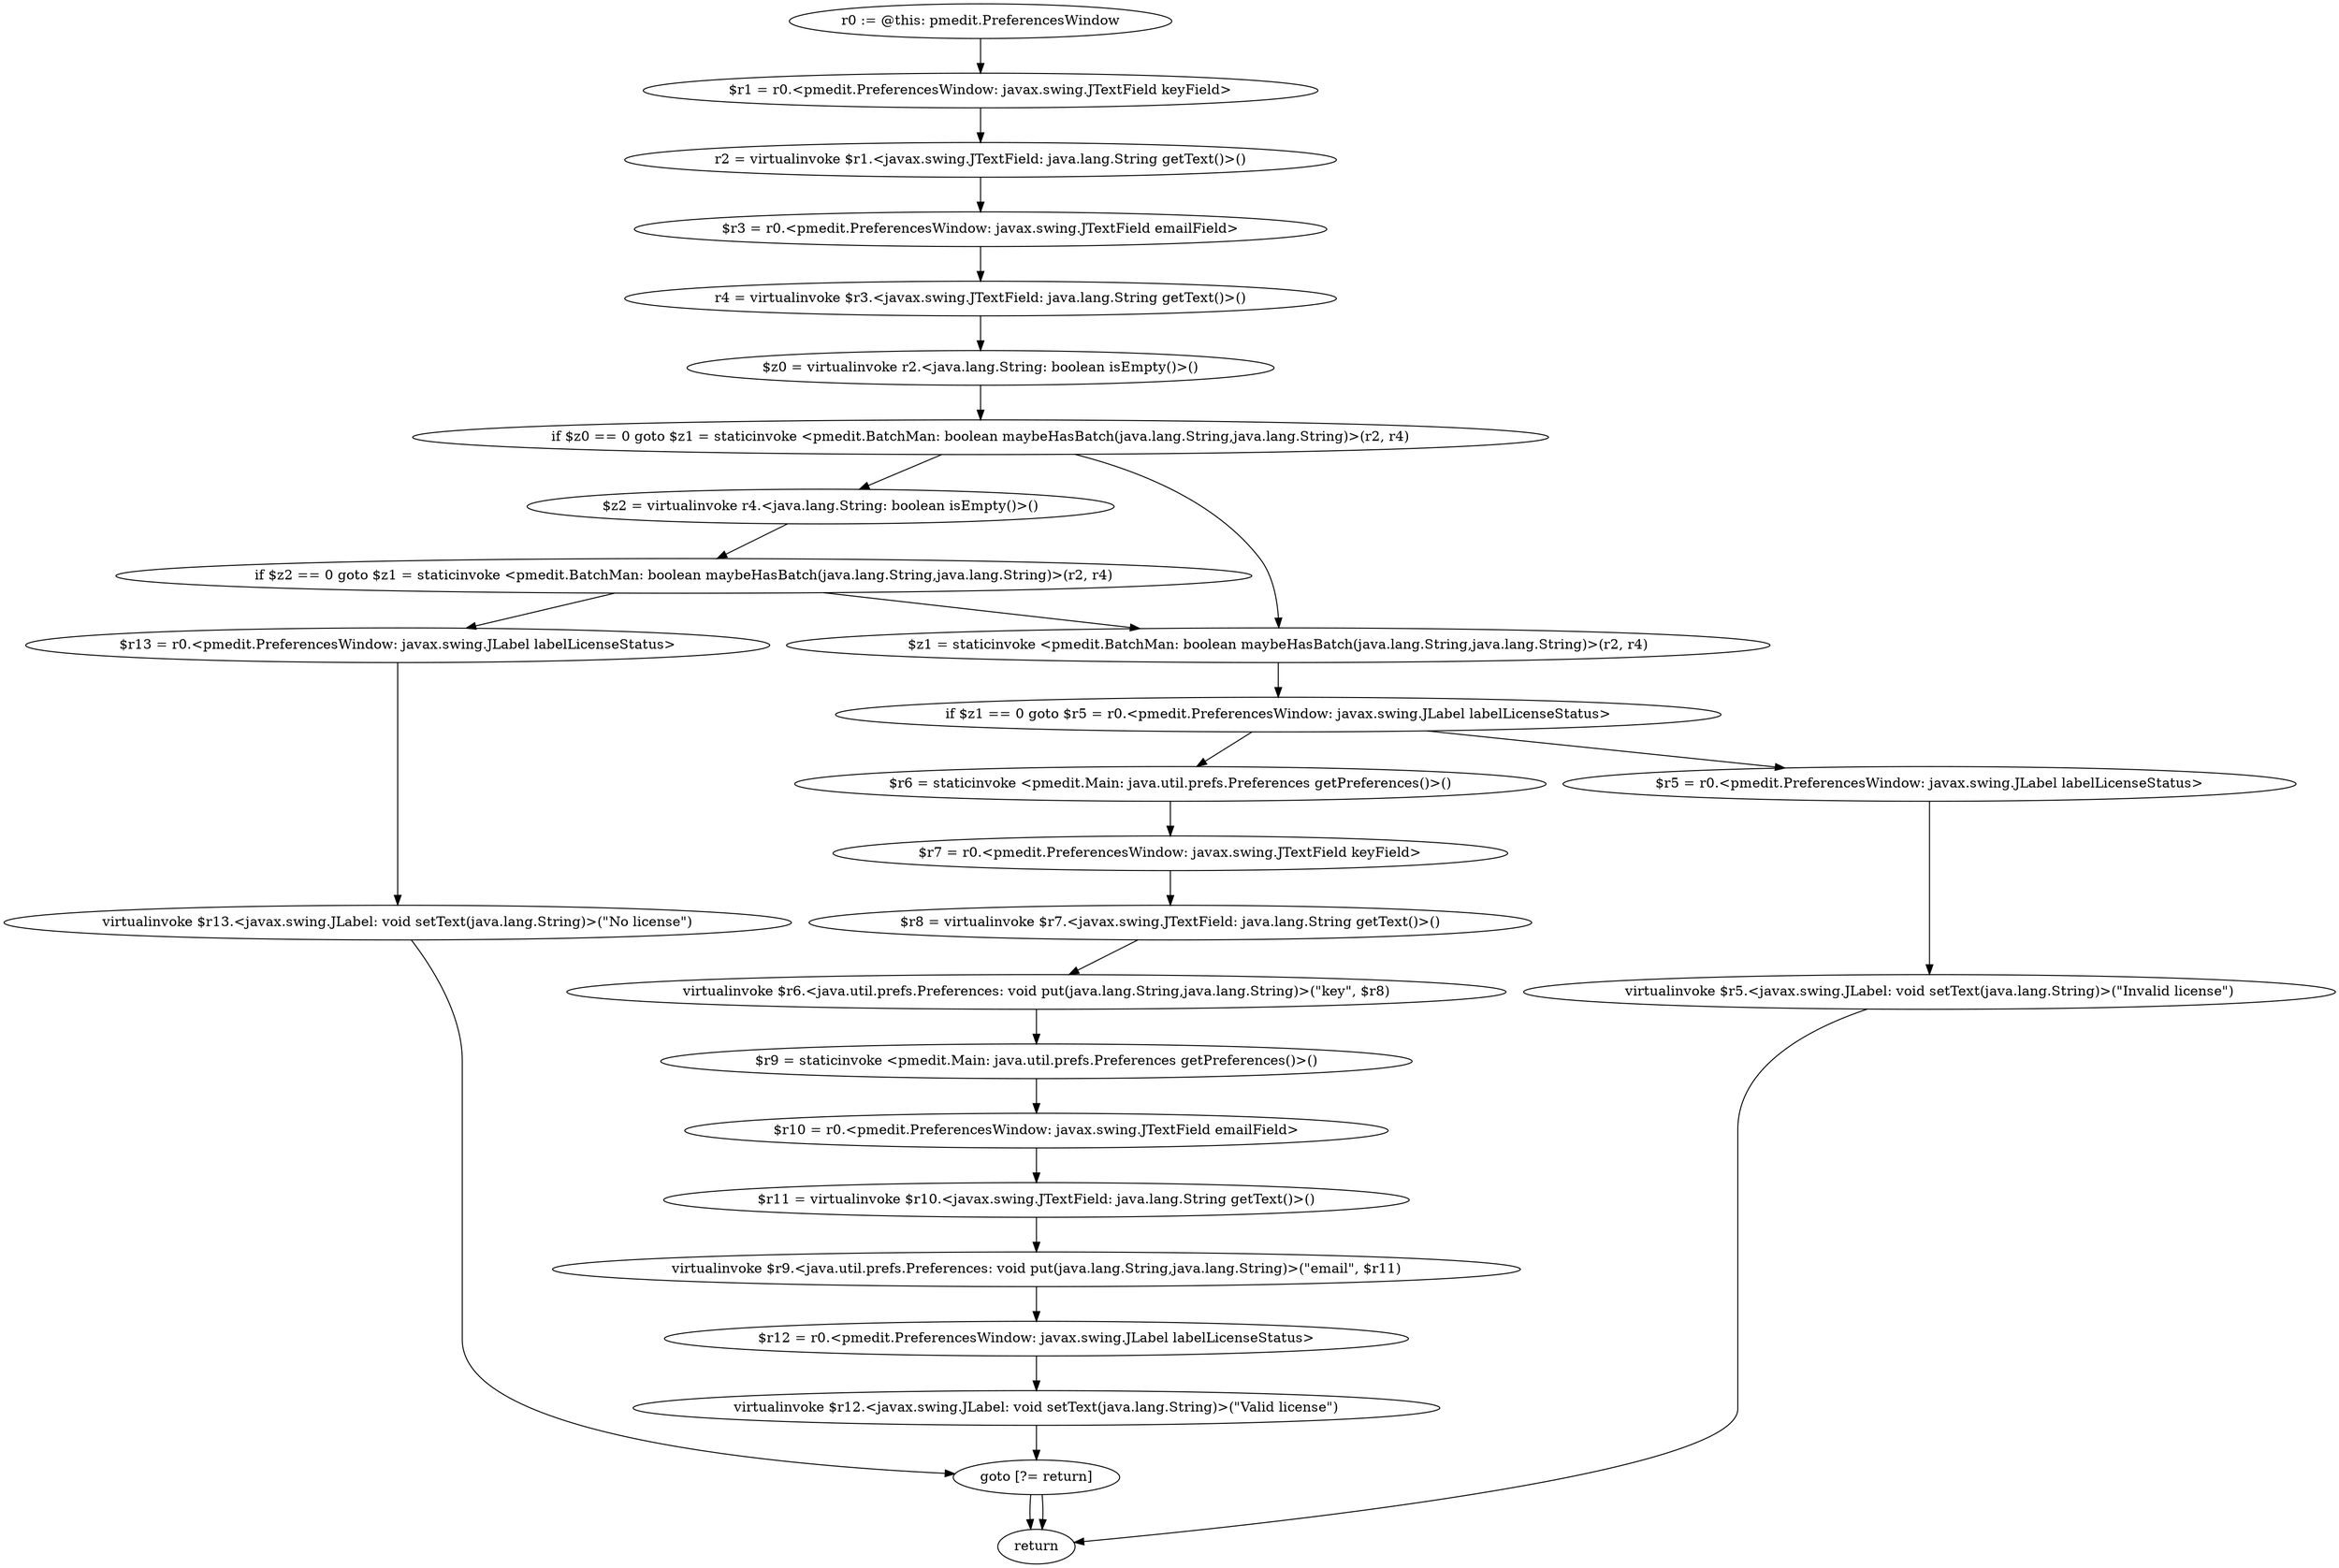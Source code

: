 digraph "unitGraph" {
    "r0 := @this: pmedit.PreferencesWindow"
    "$r1 = r0.<pmedit.PreferencesWindow: javax.swing.JTextField keyField>"
    "r2 = virtualinvoke $r1.<javax.swing.JTextField: java.lang.String getText()>()"
    "$r3 = r0.<pmedit.PreferencesWindow: javax.swing.JTextField emailField>"
    "r4 = virtualinvoke $r3.<javax.swing.JTextField: java.lang.String getText()>()"
    "$z0 = virtualinvoke r2.<java.lang.String: boolean isEmpty()>()"
    "if $z0 == 0 goto $z1 = staticinvoke <pmedit.BatchMan: boolean maybeHasBatch(java.lang.String,java.lang.String)>(r2, r4)"
    "$z2 = virtualinvoke r4.<java.lang.String: boolean isEmpty()>()"
    "if $z2 == 0 goto $z1 = staticinvoke <pmedit.BatchMan: boolean maybeHasBatch(java.lang.String,java.lang.String)>(r2, r4)"
    "$r13 = r0.<pmedit.PreferencesWindow: javax.swing.JLabel labelLicenseStatus>"
    "virtualinvoke $r13.<javax.swing.JLabel: void setText(java.lang.String)>(\"No license\")"
    "goto [?= return]"
    "$z1 = staticinvoke <pmedit.BatchMan: boolean maybeHasBatch(java.lang.String,java.lang.String)>(r2, r4)"
    "if $z1 == 0 goto $r5 = r0.<pmedit.PreferencesWindow: javax.swing.JLabel labelLicenseStatus>"
    "$r6 = staticinvoke <pmedit.Main: java.util.prefs.Preferences getPreferences()>()"
    "$r7 = r0.<pmedit.PreferencesWindow: javax.swing.JTextField keyField>"
    "$r8 = virtualinvoke $r7.<javax.swing.JTextField: java.lang.String getText()>()"
    "virtualinvoke $r6.<java.util.prefs.Preferences: void put(java.lang.String,java.lang.String)>(\"key\", $r8)"
    "$r9 = staticinvoke <pmedit.Main: java.util.prefs.Preferences getPreferences()>()"
    "$r10 = r0.<pmedit.PreferencesWindow: javax.swing.JTextField emailField>"
    "$r11 = virtualinvoke $r10.<javax.swing.JTextField: java.lang.String getText()>()"
    "virtualinvoke $r9.<java.util.prefs.Preferences: void put(java.lang.String,java.lang.String)>(\"email\", $r11)"
    "$r12 = r0.<pmedit.PreferencesWindow: javax.swing.JLabel labelLicenseStatus>"
    "virtualinvoke $r12.<javax.swing.JLabel: void setText(java.lang.String)>(\"Valid license\")"
    "$r5 = r0.<pmedit.PreferencesWindow: javax.swing.JLabel labelLicenseStatus>"
    "virtualinvoke $r5.<javax.swing.JLabel: void setText(java.lang.String)>(\"Invalid license\")"
    "return"
    "r0 := @this: pmedit.PreferencesWindow"->"$r1 = r0.<pmedit.PreferencesWindow: javax.swing.JTextField keyField>";
    "$r1 = r0.<pmedit.PreferencesWindow: javax.swing.JTextField keyField>"->"r2 = virtualinvoke $r1.<javax.swing.JTextField: java.lang.String getText()>()";
    "r2 = virtualinvoke $r1.<javax.swing.JTextField: java.lang.String getText()>()"->"$r3 = r0.<pmedit.PreferencesWindow: javax.swing.JTextField emailField>";
    "$r3 = r0.<pmedit.PreferencesWindow: javax.swing.JTextField emailField>"->"r4 = virtualinvoke $r3.<javax.swing.JTextField: java.lang.String getText()>()";
    "r4 = virtualinvoke $r3.<javax.swing.JTextField: java.lang.String getText()>()"->"$z0 = virtualinvoke r2.<java.lang.String: boolean isEmpty()>()";
    "$z0 = virtualinvoke r2.<java.lang.String: boolean isEmpty()>()"->"if $z0 == 0 goto $z1 = staticinvoke <pmedit.BatchMan: boolean maybeHasBatch(java.lang.String,java.lang.String)>(r2, r4)";
    "if $z0 == 0 goto $z1 = staticinvoke <pmedit.BatchMan: boolean maybeHasBatch(java.lang.String,java.lang.String)>(r2, r4)"->"$z2 = virtualinvoke r4.<java.lang.String: boolean isEmpty()>()";
    "if $z0 == 0 goto $z1 = staticinvoke <pmedit.BatchMan: boolean maybeHasBatch(java.lang.String,java.lang.String)>(r2, r4)"->"$z1 = staticinvoke <pmedit.BatchMan: boolean maybeHasBatch(java.lang.String,java.lang.String)>(r2, r4)";
    "$z2 = virtualinvoke r4.<java.lang.String: boolean isEmpty()>()"->"if $z2 == 0 goto $z1 = staticinvoke <pmedit.BatchMan: boolean maybeHasBatch(java.lang.String,java.lang.String)>(r2, r4)";
    "if $z2 == 0 goto $z1 = staticinvoke <pmedit.BatchMan: boolean maybeHasBatch(java.lang.String,java.lang.String)>(r2, r4)"->"$r13 = r0.<pmedit.PreferencesWindow: javax.swing.JLabel labelLicenseStatus>";
    "if $z2 == 0 goto $z1 = staticinvoke <pmedit.BatchMan: boolean maybeHasBatch(java.lang.String,java.lang.String)>(r2, r4)"->"$z1 = staticinvoke <pmedit.BatchMan: boolean maybeHasBatch(java.lang.String,java.lang.String)>(r2, r4)";
    "$r13 = r0.<pmedit.PreferencesWindow: javax.swing.JLabel labelLicenseStatus>"->"virtualinvoke $r13.<javax.swing.JLabel: void setText(java.lang.String)>(\"No license\")";
    "virtualinvoke $r13.<javax.swing.JLabel: void setText(java.lang.String)>(\"No license\")"->"goto [?= return]";
    "goto [?= return]"->"return";
    "$z1 = staticinvoke <pmedit.BatchMan: boolean maybeHasBatch(java.lang.String,java.lang.String)>(r2, r4)"->"if $z1 == 0 goto $r5 = r0.<pmedit.PreferencesWindow: javax.swing.JLabel labelLicenseStatus>";
    "if $z1 == 0 goto $r5 = r0.<pmedit.PreferencesWindow: javax.swing.JLabel labelLicenseStatus>"->"$r6 = staticinvoke <pmedit.Main: java.util.prefs.Preferences getPreferences()>()";
    "if $z1 == 0 goto $r5 = r0.<pmedit.PreferencesWindow: javax.swing.JLabel labelLicenseStatus>"->"$r5 = r0.<pmedit.PreferencesWindow: javax.swing.JLabel labelLicenseStatus>";
    "$r6 = staticinvoke <pmedit.Main: java.util.prefs.Preferences getPreferences()>()"->"$r7 = r0.<pmedit.PreferencesWindow: javax.swing.JTextField keyField>";
    "$r7 = r0.<pmedit.PreferencesWindow: javax.swing.JTextField keyField>"->"$r8 = virtualinvoke $r7.<javax.swing.JTextField: java.lang.String getText()>()";
    "$r8 = virtualinvoke $r7.<javax.swing.JTextField: java.lang.String getText()>()"->"virtualinvoke $r6.<java.util.prefs.Preferences: void put(java.lang.String,java.lang.String)>(\"key\", $r8)";
    "virtualinvoke $r6.<java.util.prefs.Preferences: void put(java.lang.String,java.lang.String)>(\"key\", $r8)"->"$r9 = staticinvoke <pmedit.Main: java.util.prefs.Preferences getPreferences()>()";
    "$r9 = staticinvoke <pmedit.Main: java.util.prefs.Preferences getPreferences()>()"->"$r10 = r0.<pmedit.PreferencesWindow: javax.swing.JTextField emailField>";
    "$r10 = r0.<pmedit.PreferencesWindow: javax.swing.JTextField emailField>"->"$r11 = virtualinvoke $r10.<javax.swing.JTextField: java.lang.String getText()>()";
    "$r11 = virtualinvoke $r10.<javax.swing.JTextField: java.lang.String getText()>()"->"virtualinvoke $r9.<java.util.prefs.Preferences: void put(java.lang.String,java.lang.String)>(\"email\", $r11)";
    "virtualinvoke $r9.<java.util.prefs.Preferences: void put(java.lang.String,java.lang.String)>(\"email\", $r11)"->"$r12 = r0.<pmedit.PreferencesWindow: javax.swing.JLabel labelLicenseStatus>";
    "$r12 = r0.<pmedit.PreferencesWindow: javax.swing.JLabel labelLicenseStatus>"->"virtualinvoke $r12.<javax.swing.JLabel: void setText(java.lang.String)>(\"Valid license\")";
    "virtualinvoke $r12.<javax.swing.JLabel: void setText(java.lang.String)>(\"Valid license\")"->"goto [?= return]";
    "goto [?= return]"->"return";
    "$r5 = r0.<pmedit.PreferencesWindow: javax.swing.JLabel labelLicenseStatus>"->"virtualinvoke $r5.<javax.swing.JLabel: void setText(java.lang.String)>(\"Invalid license\")";
    "virtualinvoke $r5.<javax.swing.JLabel: void setText(java.lang.String)>(\"Invalid license\")"->"return";
}
